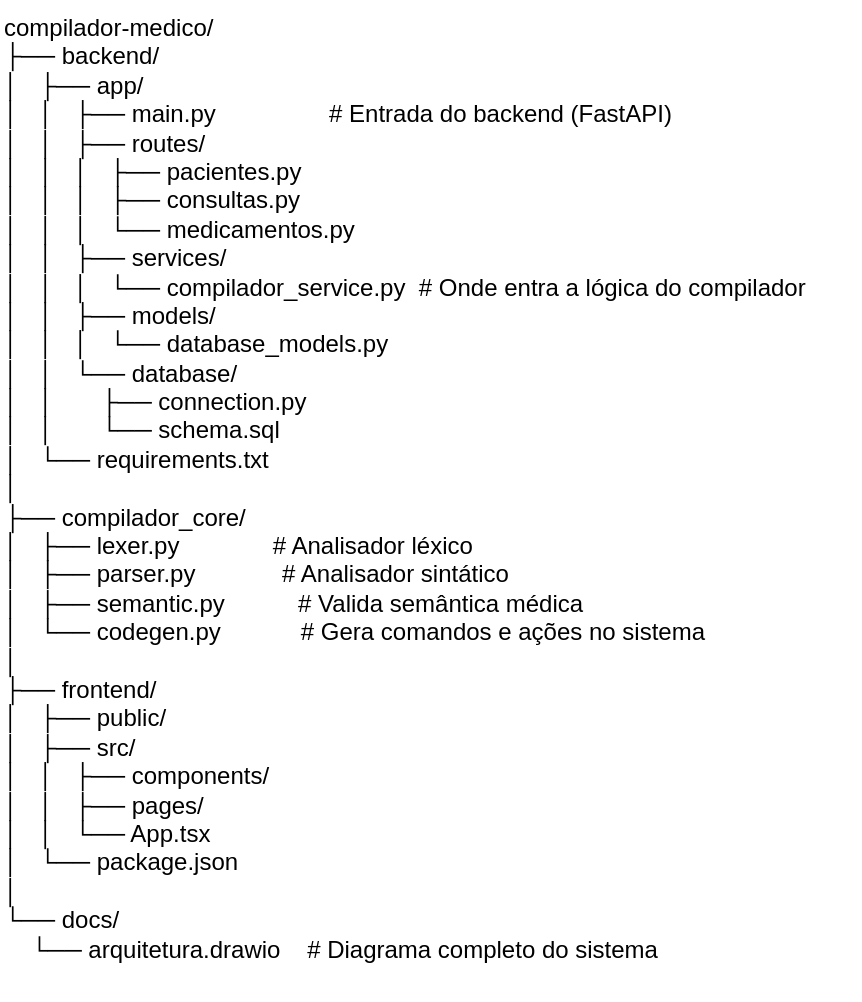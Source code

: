 <mxfile version="27.0.2">
  <diagram name="Page-1" id="BGZWf_MGmBaAXg0mpmOT">
    <mxGraphModel dx="872" dy="473" grid="1" gridSize="10" guides="1" tooltips="1" connect="1" arrows="1" fold="1" page="1" pageScale="1" pageWidth="850" pageHeight="1100" math="0" shadow="0">
      <root>
        <mxCell id="0" />
        <mxCell id="1" parent="0" />
        <UserObject label="compilador-medico/&#xa;├── backend/&#xa;│   ├── app/&#xa;│   │   ├── main.py                 # Entrada do backend (FastAPI)&#xa;│   │   ├── routes/&#xa;│   │   │   ├── pacientes.py&#xa;│   │   │   ├── consultas.py&#xa;│   │   │   └── medicamentos.py&#xa;│   │   ├── services/&#xa;│   │   │   └── compilador_service.py  # Onde entra a lógica do compilador&#xa;│   │   ├── models/&#xa;│   │   │   └── database_models.py&#xa;│   │   └── database/&#xa;│   │       ├── connection.py&#xa;│   │       └── schema.sql&#xa;│   └── requirements.txt&#xa;│&#xa;├── compilador_core/&#xa;│   ├── lexer.py              # Analisador léxico&#xa;│   ├── parser.py             # Analisador sintático&#xa;│   ├── semantic.py           # Valida semântica médica&#xa;│   └── codegen.py            # Gera comandos e ações no sistema&#xa;│&#xa;├── frontend/&#xa;│   ├── public/&#xa;│   ├── src/&#xa;│   │   ├── components/&#xa;│   │   ├── pages/&#xa;│   │   └── App.tsx&#xa;│   └── package.json&#xa;│&#xa;└── docs/&#xa;    └── arquitetura.drawio    # Diagrama completo do sistema" link="data:page/id,BGZWf_MGmBaAXg0mpmOT" id="3WsGtOGqYIpcskWNRWoG-1">
          <mxCell style="text;whiteSpace=wrap;" vertex="1" parent="1">
            <mxGeometry x="190" y="190" width="430" height="500" as="geometry" />
          </mxCell>
        </UserObject>
      </root>
    </mxGraphModel>
  </diagram>
</mxfile>
